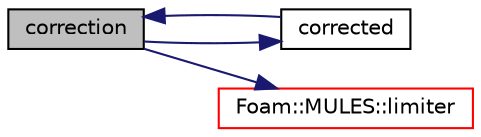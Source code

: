 digraph "correction"
{
  bgcolor="transparent";
  edge [fontname="Helvetica",fontsize="10",labelfontname="Helvetica",labelfontsize="10"];
  node [fontname="Helvetica",fontsize="10",shape=record];
  rankdir="LR";
  Node1264 [label="correction",height=0.2,width=0.4,color="black", fillcolor="grey75", style="filled", fontcolor="black"];
  Node1264 -> Node1265 [color="midnightblue",fontsize="10",style="solid",fontname="Helvetica"];
  Node1265 [label="corrected",height=0.2,width=0.4,color="black",URL="$a24013.html#a09ea734bf81e6dc77b1347909d536fc1",tooltip="Return true if this scheme uses an explicit correction. "];
  Node1265 -> Node1264 [color="midnightblue",fontsize="10",style="solid",fontname="Helvetica"];
  Node1264 -> Node1266 [color="midnightblue",fontsize="10",style="solid",fontname="Helvetica"];
  Node1266 [label="Foam::MULES::limiter",height=0.2,width=0.4,color="red",URL="$a21864.html#ae7bb06bb4b6724eb8a202da04f6e5557"];
}
